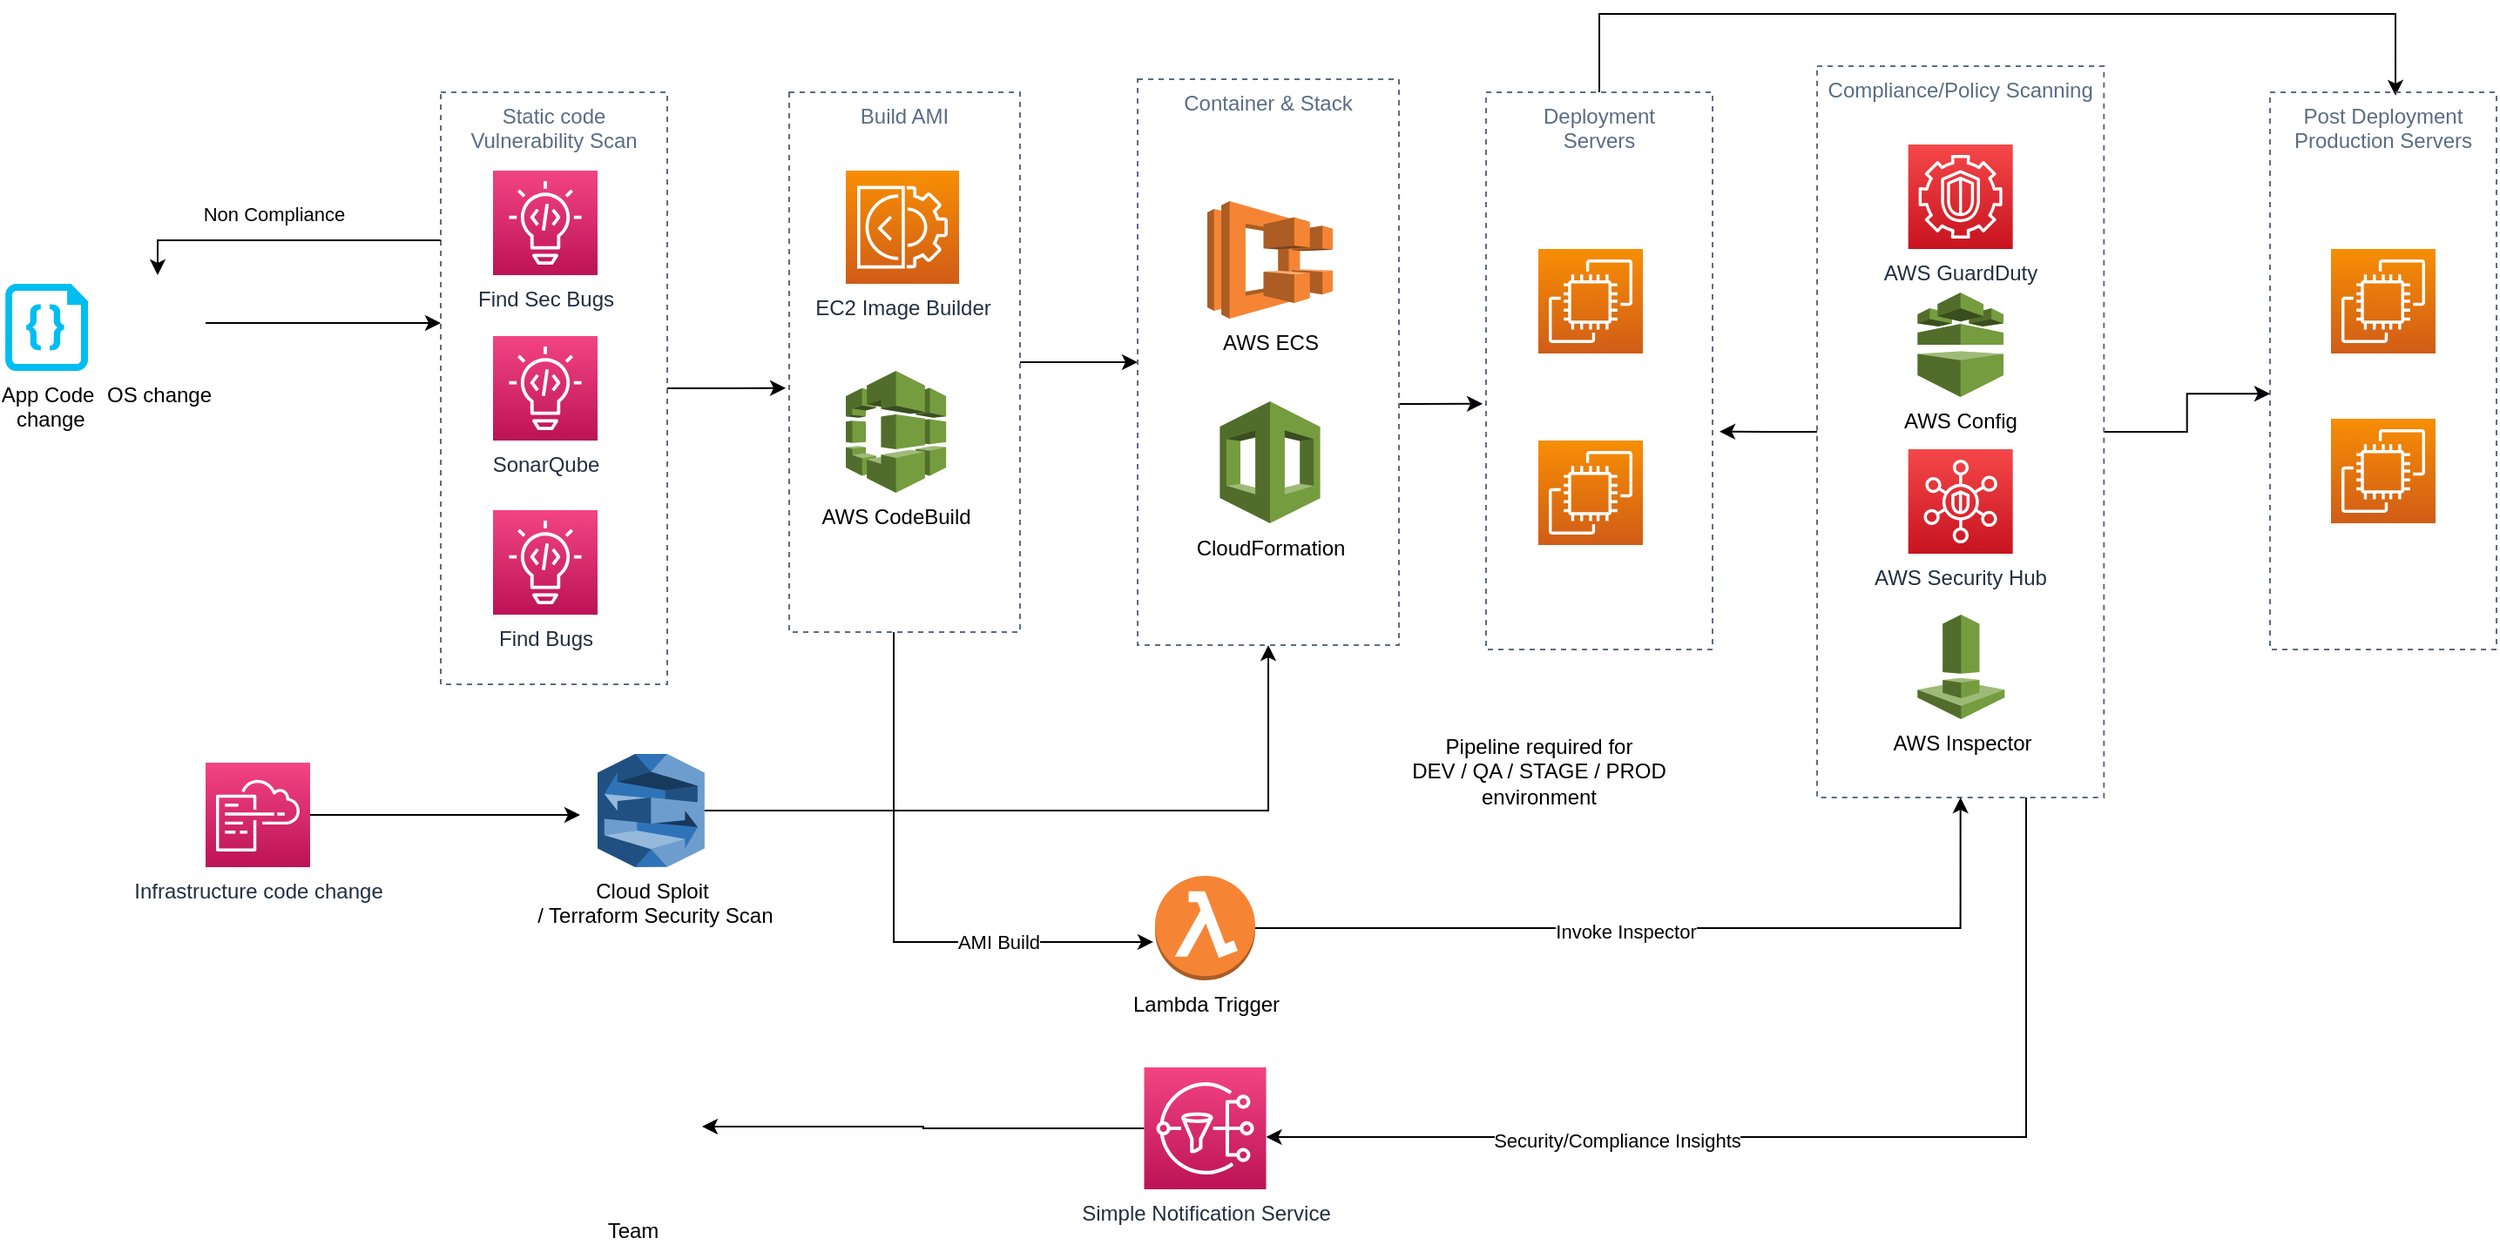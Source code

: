 <mxfile version="13.1.12" type="device"><diagram id="HQ7sO_ulRIhejY8TGNco" name="Page-1"><mxGraphModel dx="1038" dy="575" grid="1" gridSize="10" guides="1" tooltips="1" connect="1" arrows="1" fold="1" page="1" pageScale="1" pageWidth="1700" pageHeight="1100" math="0" shadow="0"><root><mxCell id="0"/><mxCell id="1" parent="0"/><mxCell id="pQEalFKPTyadvynPtFEi-37" value="Deployment&#xA;Servers&#xA;" style="fillColor=none;strokeColor=#5A6C86;dashed=1;verticalAlign=top;fontStyle=0;fontColor=#5A6C86;" parent="1" vertex="1"><mxGeometry x="920" y="135" width="130" height="320" as="geometry"/></mxCell><mxCell id="pQEalFKPTyadvynPtFEi-31" style="edgeStyle=orthogonalEdgeStyle;rounded=0;orthogonalLoop=1;jettySize=auto;html=1;entryX=-0.015;entryY=0.548;entryDx=0;entryDy=0;entryPerimeter=0;" parent="1" source="pQEalFKPTyadvynPtFEi-25" target="pQEalFKPTyadvynPtFEi-30" edge="1"><mxGeometry relative="1" as="geometry"/></mxCell><mxCell id="pQEalFKPTyadvynPtFEi-25" value="Static code&#xA;Vulnerability Scan&#xA;" style="fillColor=none;strokeColor=#5A6C86;dashed=1;verticalAlign=top;fontStyle=0;fontColor=#5A6C86;" parent="1" vertex="1"><mxGeometry x="320" y="135" width="130" height="340" as="geometry"/></mxCell><mxCell id="pQEalFKPTyadvynPtFEi-10" style="edgeStyle=orthogonalEdgeStyle;rounded=0;orthogonalLoop=1;jettySize=auto;html=1;entryX=0.5;entryY=0;entryDx=0;entryDy=0;" parent="1" source="pQEalFKPTyadvynPtFEi-25" target="pQEalFKPTyadvynPtFEi-8" edge="1"><mxGeometry relative="1" as="geometry"><Array as="points"><mxPoint x="158" y="220"/></Array></mxGeometry></mxCell><mxCell id="pQEalFKPTyadvynPtFEi-13" value="&lt;div&gt;Non Compliance&lt;/div&gt;" style="edgeLabel;html=1;align=center;verticalAlign=middle;resizable=0;points=[];" parent="pQEalFKPTyadvynPtFEi-10" vertex="1" connectable="0"><mxGeometry x="-0.119" relative="1" as="geometry"><mxPoint x="-16" y="-15" as="offset"/></mxGeometry></mxCell><mxCell id="pQEalFKPTyadvynPtFEi-3" value="Find Sec Bugs" style="outlineConnect=0;fontColor=#232F3E;gradientColor=#F34482;gradientDirection=north;fillColor=#BC1356;strokeColor=#ffffff;dashed=0;verticalLabelPosition=bottom;verticalAlign=top;align=center;html=1;fontSize=12;fontStyle=0;aspect=fixed;shape=mxgraph.aws4.resourceIcon;resIcon=mxgraph.aws4.codeguru;" parent="1" vertex="1"><mxGeometry x="350" y="180" width="60" height="60" as="geometry"/></mxCell><mxCell id="pQEalFKPTyadvynPtFEi-4" value="CloudFormation" style="outlineConnect=0;dashed=0;verticalLabelPosition=bottom;verticalAlign=top;align=center;html=1;shape=mxgraph.aws3.cloudformation;fillColor=#759C3E;gradientColor=none;" parent="1" vertex="1"><mxGeometry x="767.21" y="312.5" width="57.58" height="70" as="geometry"/></mxCell><mxCell id="pQEalFKPTyadvynPtFEi-41" style="edgeStyle=orthogonalEdgeStyle;rounded=0;orthogonalLoop=1;jettySize=auto;html=1;" parent="1" source="pQEalFKPTyadvynPtFEi-5" edge="1"><mxGeometry relative="1" as="geometry"><mxPoint x="400" y="550" as="targetPoint"/></mxGeometry></mxCell><mxCell id="pQEalFKPTyadvynPtFEi-5" value="&lt;div&gt;Infrastructure code change&lt;br&gt;&lt;/div&gt;" style="outlineConnect=0;fontColor=#232F3E;gradientColor=#F34482;gradientDirection=north;fillColor=#BC1356;strokeColor=#ffffff;dashed=0;verticalLabelPosition=bottom;verticalAlign=top;align=center;html=1;fontSize=12;fontStyle=0;aspect=fixed;shape=mxgraph.aws4.resourceIcon;resIcon=mxgraph.aws4.cloudformation;" parent="1" vertex="1"><mxGeometry x="185" y="520" width="60" height="60" as="geometry"/></mxCell><mxCell id="pQEalFKPTyadvynPtFEi-7" value="&lt;div&gt;App Code&lt;/div&gt;&amp;nbsp;change" style="verticalLabelPosition=bottom;html=1;verticalAlign=top;align=center;strokeColor=none;fillColor=#00BEF2;shape=mxgraph.azure.code_file;pointerEvents=1;" parent="1" vertex="1"><mxGeometry x="70" y="245" width="47.5" height="50" as="geometry"/></mxCell><mxCell id="pQEalFKPTyadvynPtFEi-9" style="edgeStyle=orthogonalEdgeStyle;rounded=0;orthogonalLoop=1;jettySize=auto;html=1;" parent="1" source="pQEalFKPTyadvynPtFEi-8" target="pQEalFKPTyadvynPtFEi-25" edge="1"><mxGeometry relative="1" as="geometry"><mxPoint x="320" y="268" as="targetPoint"/><Array as="points"><mxPoint x="290" y="268"/><mxPoint x="290" y="268"/></Array></mxGeometry></mxCell><mxCell id="pQEalFKPTyadvynPtFEi-8" value="&lt;div&gt;OS change&lt;/div&gt;" style="shape=image;html=1;verticalAlign=top;verticalLabelPosition=bottom;labelBackgroundColor=#ffffff;imageAspect=0;aspect=fixed;image=https://cdn0.iconfinder.com/data/icons/flat-round-system/512/mac_os_X-128.png" parent="1" vertex="1"><mxGeometry x="130" y="240" width="55" height="55" as="geometry"/></mxCell><mxCell id="pQEalFKPTyadvynPtFEi-15" value="&lt;div&gt;AWS Config&lt;/div&gt;" style="outlineConnect=0;dashed=0;verticalLabelPosition=bottom;verticalAlign=top;align=center;html=1;shape=mxgraph.aws3.config;fillColor=#759C3E;gradientColor=none;" parent="1" vertex="1"><mxGeometry x="1167.66" y="250" width="49.35" height="60" as="geometry"/></mxCell><mxCell id="pQEalFKPTyadvynPtFEi-16" value="AWS GuardDuty" style="outlineConnect=0;fontColor=#232F3E;gradientColor=#F54749;gradientDirection=north;fillColor=#C7131F;strokeColor=#ffffff;dashed=0;verticalLabelPosition=bottom;verticalAlign=top;align=center;html=1;fontSize=12;fontStyle=0;aspect=fixed;shape=mxgraph.aws4.resourceIcon;resIcon=mxgraph.aws4.guardduty;" parent="1" vertex="1"><mxGeometry x="1162.33" y="165" width="60" height="60" as="geometry"/></mxCell><mxCell id="pQEalFKPTyadvynPtFEi-17" value="&lt;div&gt;AWS Security Hub&lt;/div&gt;" style="outlineConnect=0;fontColor=#232F3E;gradientColor=#F54749;gradientDirection=north;fillColor=#C7131F;strokeColor=#ffffff;dashed=0;verticalLabelPosition=bottom;verticalAlign=top;align=center;html=1;fontSize=12;fontStyle=0;aspect=fixed;shape=mxgraph.aws4.resourceIcon;resIcon=mxgraph.aws4.security_hub;" parent="1" vertex="1"><mxGeometry x="1162.33" y="340" width="60" height="60" as="geometry"/></mxCell><mxCell id="pQEalFKPTyadvynPtFEi-18" value="AWS Inspector" style="outlineConnect=0;dashed=0;verticalLabelPosition=bottom;verticalAlign=top;align=center;html=1;shape=mxgraph.aws3.inspector;fillColor=#759C3E;gradientColor=none;" parent="1" vertex="1"><mxGeometry x="1167.66" y="435" width="50" height="60" as="geometry"/></mxCell><mxCell id="pQEalFKPTyadvynPtFEi-39" style="edgeStyle=orthogonalEdgeStyle;rounded=0;orthogonalLoop=1;jettySize=auto;html=1;entryX=1.031;entryY=0.609;entryDx=0;entryDy=0;entryPerimeter=0;" parent="1" source="pQEalFKPTyadvynPtFEi-19" target="pQEalFKPTyadvynPtFEi-37" edge="1"><mxGeometry relative="1" as="geometry"/></mxCell><mxCell id="pQEalFKPTyadvynPtFEi-50" style="edgeStyle=orthogonalEdgeStyle;rounded=0;orthogonalLoop=1;jettySize=auto;html=1;" parent="1" source="pQEalFKPTyadvynPtFEi-19" target="pQEalFKPTyadvynPtFEi-49" edge="1"><mxGeometry relative="1" as="geometry"><Array as="points"><mxPoint x="1230" y="735"/></Array></mxGeometry></mxCell><mxCell id="pQEalFKPTyadvynPtFEi-51" value="&lt;div&gt;Security/Compliance Insights &lt;/div&gt;" style="edgeLabel;html=1;align=center;verticalAlign=middle;resizable=0;points=[];" parent="pQEalFKPTyadvynPtFEi-50" vertex="1" connectable="0"><mxGeometry x="0.362" y="2" relative="1" as="geometry"><mxPoint as="offset"/></mxGeometry></mxCell><mxCell id="ikFy_oCC3-upCEIZcZy2-2" style="edgeStyle=orthogonalEdgeStyle;rounded=0;orthogonalLoop=1;jettySize=auto;html=1;entryX=0;entryY=0.541;entryDx=0;entryDy=0;entryPerimeter=0;" edge="1" parent="1" source="pQEalFKPTyadvynPtFEi-19" target="ikFy_oCC3-upCEIZcZy2-1"><mxGeometry relative="1" as="geometry"/></mxCell><mxCell id="pQEalFKPTyadvynPtFEi-19" value="Compliance/Policy Scanning" style="fillColor=none;strokeColor=#5A6C86;dashed=1;verticalAlign=top;fontStyle=0;fontColor=#5A6C86;" parent="1" vertex="1"><mxGeometry x="1110" y="120" width="164.67" height="420" as="geometry"/></mxCell><mxCell id="pQEalFKPTyadvynPtFEi-22" value="AWS ECS" style="outlineConnect=0;dashed=0;verticalLabelPosition=bottom;verticalAlign=top;align=center;html=1;shape=mxgraph.aws3.ecs;fillColor=#F58534;gradientColor=none;" parent="1" vertex="1"><mxGeometry x="760" y="197.5" width="72" height="67.5" as="geometry"/></mxCell><mxCell id="pQEalFKPTyadvynPtFEi-26" value="SonarQube" style="outlineConnect=0;fontColor=#232F3E;gradientColor=#F34482;gradientDirection=north;fillColor=#BC1356;strokeColor=#ffffff;dashed=0;verticalLabelPosition=bottom;verticalAlign=top;align=center;html=1;fontSize=12;fontStyle=0;aspect=fixed;shape=mxgraph.aws4.resourceIcon;resIcon=mxgraph.aws4.codeguru;" parent="1" vertex="1"><mxGeometry x="350" y="275" width="60" height="60" as="geometry"/></mxCell><mxCell id="pQEalFKPTyadvynPtFEi-27" value="Find Bugs" style="outlineConnect=0;fontColor=#232F3E;gradientColor=#F34482;gradientDirection=north;fillColor=#BC1356;strokeColor=#ffffff;dashed=0;verticalLabelPosition=bottom;verticalAlign=top;align=center;html=1;fontSize=12;fontStyle=0;aspect=fixed;shape=mxgraph.aws4.resourceIcon;resIcon=mxgraph.aws4.codeguru;" parent="1" vertex="1"><mxGeometry x="350" y="375" width="60" height="60" as="geometry"/></mxCell><mxCell id="pQEalFKPTyadvynPtFEi-28" value="EC2 Image Builder" style="outlineConnect=0;fontColor=#232F3E;gradientColor=#F78E04;gradientDirection=north;fillColor=#D05C17;strokeColor=#ffffff;dashed=0;verticalLabelPosition=bottom;verticalAlign=top;align=center;html=1;fontSize=12;fontStyle=0;aspect=fixed;shape=mxgraph.aws4.resourceIcon;resIcon=mxgraph.aws4.ec2_image_builder;" parent="1" vertex="1"><mxGeometry x="552.5" y="180" width="65" height="65" as="geometry"/></mxCell><mxCell id="pQEalFKPTyadvynPtFEi-29" value="AWS CodeBuild" style="outlineConnect=0;dashed=0;verticalLabelPosition=bottom;verticalAlign=top;align=center;html=1;shape=mxgraph.aws3.codebuild;fillColor=#759C3E;gradientColor=none;" parent="1" vertex="1"><mxGeometry x="552.5" y="295" width="57.58" height="70" as="geometry"/></mxCell><mxCell id="pQEalFKPTyadvynPtFEi-34" style="edgeStyle=orthogonalEdgeStyle;rounded=0;orthogonalLoop=1;jettySize=auto;html=1;" parent="1" source="pQEalFKPTyadvynPtFEi-30" target="pQEalFKPTyadvynPtFEi-33" edge="1"><mxGeometry relative="1" as="geometry"/></mxCell><mxCell id="pQEalFKPTyadvynPtFEi-47" style="edgeStyle=orthogonalEdgeStyle;rounded=0;orthogonalLoop=1;jettySize=auto;html=1;entryX=-0.017;entryY=0.633;entryDx=0;entryDy=0;entryPerimeter=0;" parent="1" source="pQEalFKPTyadvynPtFEi-30" target="pQEalFKPTyadvynPtFEi-46" edge="1"><mxGeometry relative="1" as="geometry"><Array as="points"><mxPoint x="580" y="623"/></Array></mxGeometry></mxCell><mxCell id="pQEalFKPTyadvynPtFEi-52" value="AMI Build" style="edgeLabel;html=1;align=center;verticalAlign=middle;resizable=0;points=[];" parent="pQEalFKPTyadvynPtFEi-47" vertex="1" connectable="0"><mxGeometry x="0.089" y="30" relative="1" as="geometry"><mxPoint x="60" y="30" as="offset"/></mxGeometry></mxCell><mxCell id="pQEalFKPTyadvynPtFEi-30" value="Build AMI" style="fillColor=none;strokeColor=#5A6C86;dashed=1;verticalAlign=top;fontStyle=0;fontColor=#5A6C86;" parent="1" vertex="1"><mxGeometry x="520" y="135" width="132.5" height="310" as="geometry"/></mxCell><mxCell id="pQEalFKPTyadvynPtFEi-38" style="edgeStyle=orthogonalEdgeStyle;rounded=0;orthogonalLoop=1;jettySize=auto;html=1;entryX=-0.015;entryY=0.559;entryDx=0;entryDy=0;entryPerimeter=0;" parent="1" source="pQEalFKPTyadvynPtFEi-33" target="pQEalFKPTyadvynPtFEi-37" edge="1"><mxGeometry relative="1" as="geometry"><Array as="points"><mxPoint x="880" y="314"/><mxPoint x="880" y="314"/></Array></mxGeometry></mxCell><mxCell id="pQEalFKPTyadvynPtFEi-33" value="Container &amp; Stack" style="fillColor=none;strokeColor=#5A6C86;dashed=1;verticalAlign=top;fontStyle=0;fontColor=#5A6C86;" parent="1" vertex="1"><mxGeometry x="720" y="127.5" width="150" height="325" as="geometry"/></mxCell><mxCell id="pQEalFKPTyadvynPtFEi-35" value="" style="outlineConnect=0;fontColor=#232F3E;gradientColor=#F78E04;gradientDirection=north;fillColor=#D05C17;strokeColor=#ffffff;dashed=0;verticalLabelPosition=bottom;verticalAlign=top;align=center;html=1;fontSize=12;fontStyle=0;aspect=fixed;shape=mxgraph.aws4.resourceIcon;resIcon=mxgraph.aws4.ec2;" parent="1" vertex="1"><mxGeometry x="950" y="225" width="60" height="60" as="geometry"/></mxCell><mxCell id="pQEalFKPTyadvynPtFEi-36" value="" style="outlineConnect=0;fontColor=#232F3E;gradientColor=#F78E04;gradientDirection=north;fillColor=#D05C17;strokeColor=#ffffff;dashed=0;verticalLabelPosition=bottom;verticalAlign=top;align=center;html=1;fontSize=12;fontStyle=0;aspect=fixed;shape=mxgraph.aws4.resourceIcon;resIcon=mxgraph.aws4.ec2;" parent="1" vertex="1"><mxGeometry x="950" y="335" width="60" height="60" as="geometry"/></mxCell><mxCell id="ikFy_oCC3-upCEIZcZy2-3" style="edgeStyle=orthogonalEdgeStyle;rounded=0;orthogonalLoop=1;jettySize=auto;html=1;entryX=0.554;entryY=0.006;entryDx=0;entryDy=0;entryPerimeter=0;" edge="1" parent="1" source="pQEalFKPTyadvynPtFEi-37" target="ikFy_oCC3-upCEIZcZy2-1"><mxGeometry relative="1" as="geometry"><Array as="points"><mxPoint x="985" y="90"/><mxPoint x="1442" y="90"/></Array></mxGeometry></mxCell><mxCell id="pQEalFKPTyadvynPtFEi-42" style="edgeStyle=orthogonalEdgeStyle;rounded=0;orthogonalLoop=1;jettySize=auto;html=1;entryX=0.5;entryY=1;entryDx=0;entryDy=0;" parent="1" source="pQEalFKPTyadvynPtFEi-40" target="pQEalFKPTyadvynPtFEi-33" edge="1"><mxGeometry relative="1" as="geometry"/></mxCell><mxCell id="pQEalFKPTyadvynPtFEi-40" value="&lt;div&gt;Cloud Sploit&lt;/div&gt;&lt;div&gt;&amp;nbsp;/ Terraform Security Scan&lt;/div&gt;" style="outlineConnect=0;dashed=0;verticalLabelPosition=bottom;verticalAlign=top;align=center;html=1;shape=mxgraph.aws3.lex;fillColor=#2E73B8;gradientColor=none;" parent="1" vertex="1"><mxGeometry x="410" y="515" width="61.39" height="65" as="geometry"/></mxCell><mxCell id="pQEalFKPTyadvynPtFEi-43" value="Pipeline required for &lt;div&gt;DEV / QA / STAGE / PROD&lt;br&gt;&lt;/div&gt;&lt;div&gt;environment &lt;/div&gt;" style="text;html=1;align=center;verticalAlign=middle;resizable=0;points=[];autosize=1;" parent="1" vertex="1"><mxGeometry x="870" y="500" width="160" height="50" as="geometry"/></mxCell><mxCell id="pQEalFKPTyadvynPtFEi-48" style="edgeStyle=orthogonalEdgeStyle;rounded=0;orthogonalLoop=1;jettySize=auto;html=1;entryX=0.5;entryY=1;entryDx=0;entryDy=0;" parent="1" source="pQEalFKPTyadvynPtFEi-46" target="pQEalFKPTyadvynPtFEi-19" edge="1"><mxGeometry relative="1" as="geometry"/></mxCell><mxCell id="pQEalFKPTyadvynPtFEi-53" value="Invoke Inspector " style="edgeLabel;html=1;align=center;verticalAlign=middle;resizable=0;points=[];" parent="pQEalFKPTyadvynPtFEi-48" vertex="1" connectable="0"><mxGeometry x="-0.114" y="-2" relative="1" as="geometry"><mxPoint as="offset"/></mxGeometry></mxCell><mxCell id="pQEalFKPTyadvynPtFEi-46" value="Lambda Trigger" style="outlineConnect=0;dashed=0;verticalLabelPosition=bottom;verticalAlign=top;align=center;html=1;shape=mxgraph.aws3.lambda_function;fillColor=#F58534;gradientColor=none;" parent="1" vertex="1"><mxGeometry x="730" y="585" width="57.5" height="60" as="geometry"/></mxCell><mxCell id="pQEalFKPTyadvynPtFEi-55" style="edgeStyle=orthogonalEdgeStyle;rounded=0;orthogonalLoop=1;jettySize=auto;html=1;entryX=1;entryY=0.425;entryDx=0;entryDy=0;entryPerimeter=0;" parent="1" source="pQEalFKPTyadvynPtFEi-49" target="pQEalFKPTyadvynPtFEi-54" edge="1"><mxGeometry relative="1" as="geometry"/></mxCell><mxCell id="pQEalFKPTyadvynPtFEi-49" value="Simple Notification Service" style="outlineConnect=0;fontColor=#232F3E;gradientColor=#F34482;gradientDirection=north;fillColor=#BC1356;strokeColor=#ffffff;dashed=0;verticalLabelPosition=bottom;verticalAlign=top;align=center;html=1;fontSize=12;fontStyle=0;aspect=fixed;shape=mxgraph.aws4.resourceIcon;resIcon=mxgraph.aws4.sns;" parent="1" vertex="1"><mxGeometry x="723.75" y="695" width="70" height="70" as="geometry"/></mxCell><mxCell id="pQEalFKPTyadvynPtFEi-54" value="Team" style="shape=image;html=1;verticalAlign=top;verticalLabelPosition=bottom;labelBackgroundColor=#ffffff;imageAspect=0;aspect=fixed;image=https://cdn0.iconfinder.com/data/icons/business-management-1-8/256/b-37-128.png" parent="1" vertex="1"><mxGeometry x="390" y="695" width="80" height="80" as="geometry"/></mxCell><mxCell id="ikFy_oCC3-upCEIZcZy2-1" value="Post Deployment&#xA;Production Servers&#xA;" style="fillColor=none;strokeColor=#5A6C86;dashed=1;verticalAlign=top;fontStyle=0;fontColor=#5A6C86;" vertex="1" parent="1"><mxGeometry x="1370" y="135" width="130" height="320" as="geometry"/></mxCell><mxCell id="ikFy_oCC3-upCEIZcZy2-4" value="" style="outlineConnect=0;fontColor=#232F3E;gradientColor=#F78E04;gradientDirection=north;fillColor=#D05C17;strokeColor=#ffffff;dashed=0;verticalLabelPosition=bottom;verticalAlign=top;align=center;html=1;fontSize=12;fontStyle=0;aspect=fixed;shape=mxgraph.aws4.resourceIcon;resIcon=mxgraph.aws4.ec2;" vertex="1" parent="1"><mxGeometry x="1405" y="225" width="60" height="60" as="geometry"/></mxCell><mxCell id="ikFy_oCC3-upCEIZcZy2-5" value="" style="outlineConnect=0;fontColor=#232F3E;gradientColor=#F78E04;gradientDirection=north;fillColor=#D05C17;strokeColor=#ffffff;dashed=0;verticalLabelPosition=bottom;verticalAlign=top;align=center;html=1;fontSize=12;fontStyle=0;aspect=fixed;shape=mxgraph.aws4.resourceIcon;resIcon=mxgraph.aws4.ec2;" vertex="1" parent="1"><mxGeometry x="1405" y="322.5" width="60" height="60" as="geometry"/></mxCell></root></mxGraphModel></diagram></mxfile>